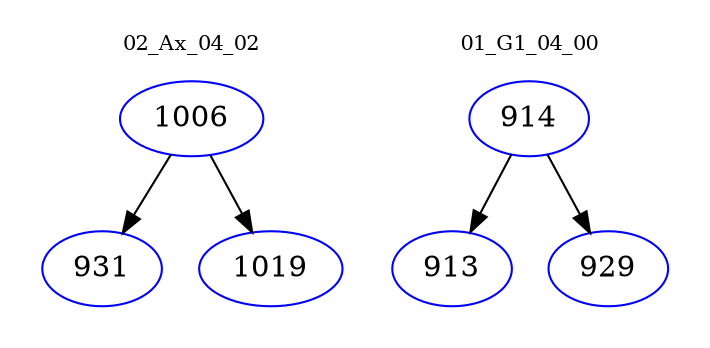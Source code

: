 digraph{
subgraph cluster_0 {
color = white
label = "02_Ax_04_02";
fontsize=10;
T0_1006 [label="1006", color="blue"]
T0_1006 -> T0_931 [color="black"]
T0_931 [label="931", color="blue"]
T0_1006 -> T0_1019 [color="black"]
T0_1019 [label="1019", color="blue"]
}
subgraph cluster_1 {
color = white
label = "01_G1_04_00";
fontsize=10;
T1_914 [label="914", color="blue"]
T1_914 -> T1_913 [color="black"]
T1_913 [label="913", color="blue"]
T1_914 -> T1_929 [color="black"]
T1_929 [label="929", color="blue"]
}
}
